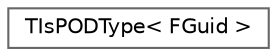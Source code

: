 digraph "Graphical Class Hierarchy"
{
 // INTERACTIVE_SVG=YES
 // LATEX_PDF_SIZE
  bgcolor="transparent";
  edge [fontname=Helvetica,fontsize=10,labelfontname=Helvetica,labelfontsize=10];
  node [fontname=Helvetica,fontsize=10,shape=box,height=0.2,width=0.4];
  rankdir="LR";
  Node0 [id="Node000000",label="TIsPODType\< FGuid \>",height=0.2,width=0.4,color="grey40", fillcolor="white", style="filled",URL="$d0/d6a/structTIsPODType_3_01FGuid_01_4.html",tooltip=" "];
}
